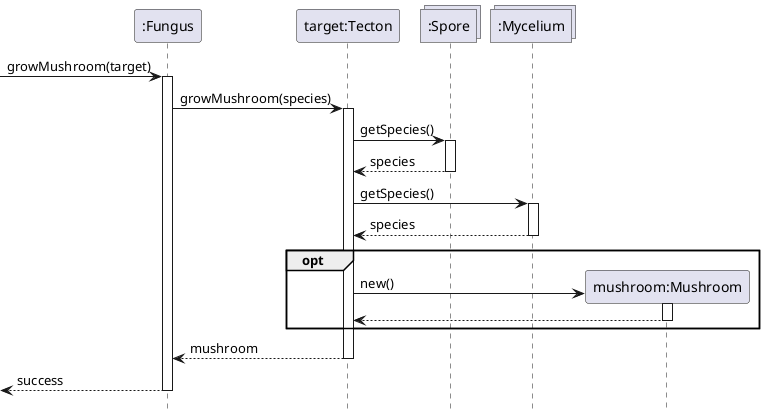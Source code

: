 @startuml Fungus/grow-mushroom
hide footbox

participant ":Fungus" as fungus
participant "target:Tecton" as target
collections ":Spore" as spore
collections ":Mycelium" as mycelium
participant "mushroom:Mushroom" as mushroom

-> fungus : growMushroom(target)
activate fungus

fungus -> target: growMushroom(species)
activate target

target -> spore : getSpecies()
activate spore
return species

target -> mycelium : getSpecies()
activate mycelium
return species

opt 
    create mushroom
    target -> mushroom : new()
    activate mushroom
    return
end

fungus <-- target: mushroom
deactivate target

<-- fungus : success

deactivate fungus

@enduml
